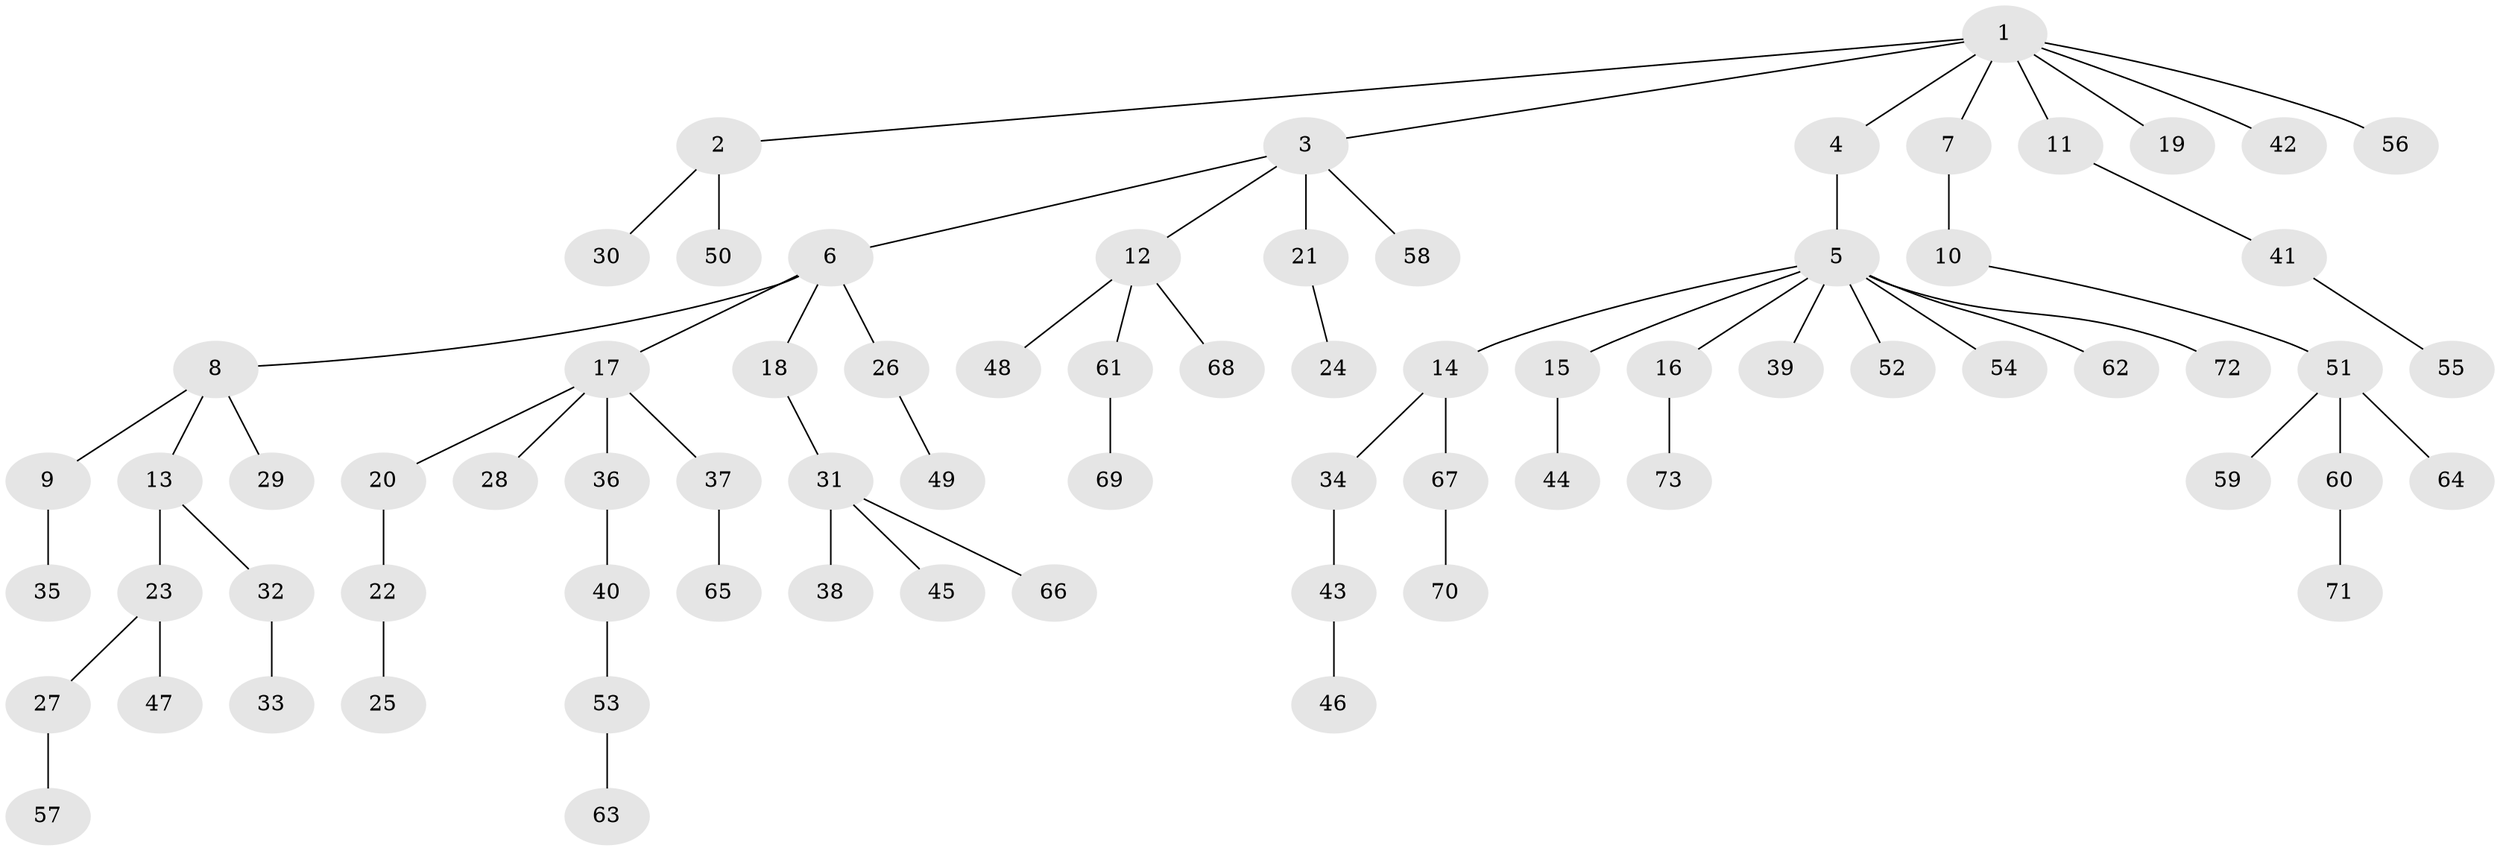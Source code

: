// coarse degree distribution, {7: 0.022727272727272728, 2: 0.25, 4: 0.045454545454545456, 8: 0.022727272727272728, 5: 0.022727272727272728, 3: 0.09090909090909091, 1: 0.5454545454545454}
// Generated by graph-tools (version 1.1) at 2025/51/03/04/25 22:51:40]
// undirected, 73 vertices, 72 edges
graph export_dot {
  node [color=gray90,style=filled];
  1;
  2;
  3;
  4;
  5;
  6;
  7;
  8;
  9;
  10;
  11;
  12;
  13;
  14;
  15;
  16;
  17;
  18;
  19;
  20;
  21;
  22;
  23;
  24;
  25;
  26;
  27;
  28;
  29;
  30;
  31;
  32;
  33;
  34;
  35;
  36;
  37;
  38;
  39;
  40;
  41;
  42;
  43;
  44;
  45;
  46;
  47;
  48;
  49;
  50;
  51;
  52;
  53;
  54;
  55;
  56;
  57;
  58;
  59;
  60;
  61;
  62;
  63;
  64;
  65;
  66;
  67;
  68;
  69;
  70;
  71;
  72;
  73;
  1 -- 2;
  1 -- 3;
  1 -- 4;
  1 -- 7;
  1 -- 11;
  1 -- 19;
  1 -- 42;
  1 -- 56;
  2 -- 30;
  2 -- 50;
  3 -- 6;
  3 -- 12;
  3 -- 21;
  3 -- 58;
  4 -- 5;
  5 -- 14;
  5 -- 15;
  5 -- 16;
  5 -- 39;
  5 -- 52;
  5 -- 54;
  5 -- 62;
  5 -- 72;
  6 -- 8;
  6 -- 17;
  6 -- 18;
  6 -- 26;
  7 -- 10;
  8 -- 9;
  8 -- 13;
  8 -- 29;
  9 -- 35;
  10 -- 51;
  11 -- 41;
  12 -- 48;
  12 -- 61;
  12 -- 68;
  13 -- 23;
  13 -- 32;
  14 -- 34;
  14 -- 67;
  15 -- 44;
  16 -- 73;
  17 -- 20;
  17 -- 28;
  17 -- 36;
  17 -- 37;
  18 -- 31;
  20 -- 22;
  21 -- 24;
  22 -- 25;
  23 -- 27;
  23 -- 47;
  26 -- 49;
  27 -- 57;
  31 -- 38;
  31 -- 45;
  31 -- 66;
  32 -- 33;
  34 -- 43;
  36 -- 40;
  37 -- 65;
  40 -- 53;
  41 -- 55;
  43 -- 46;
  51 -- 59;
  51 -- 60;
  51 -- 64;
  53 -- 63;
  60 -- 71;
  61 -- 69;
  67 -- 70;
}
